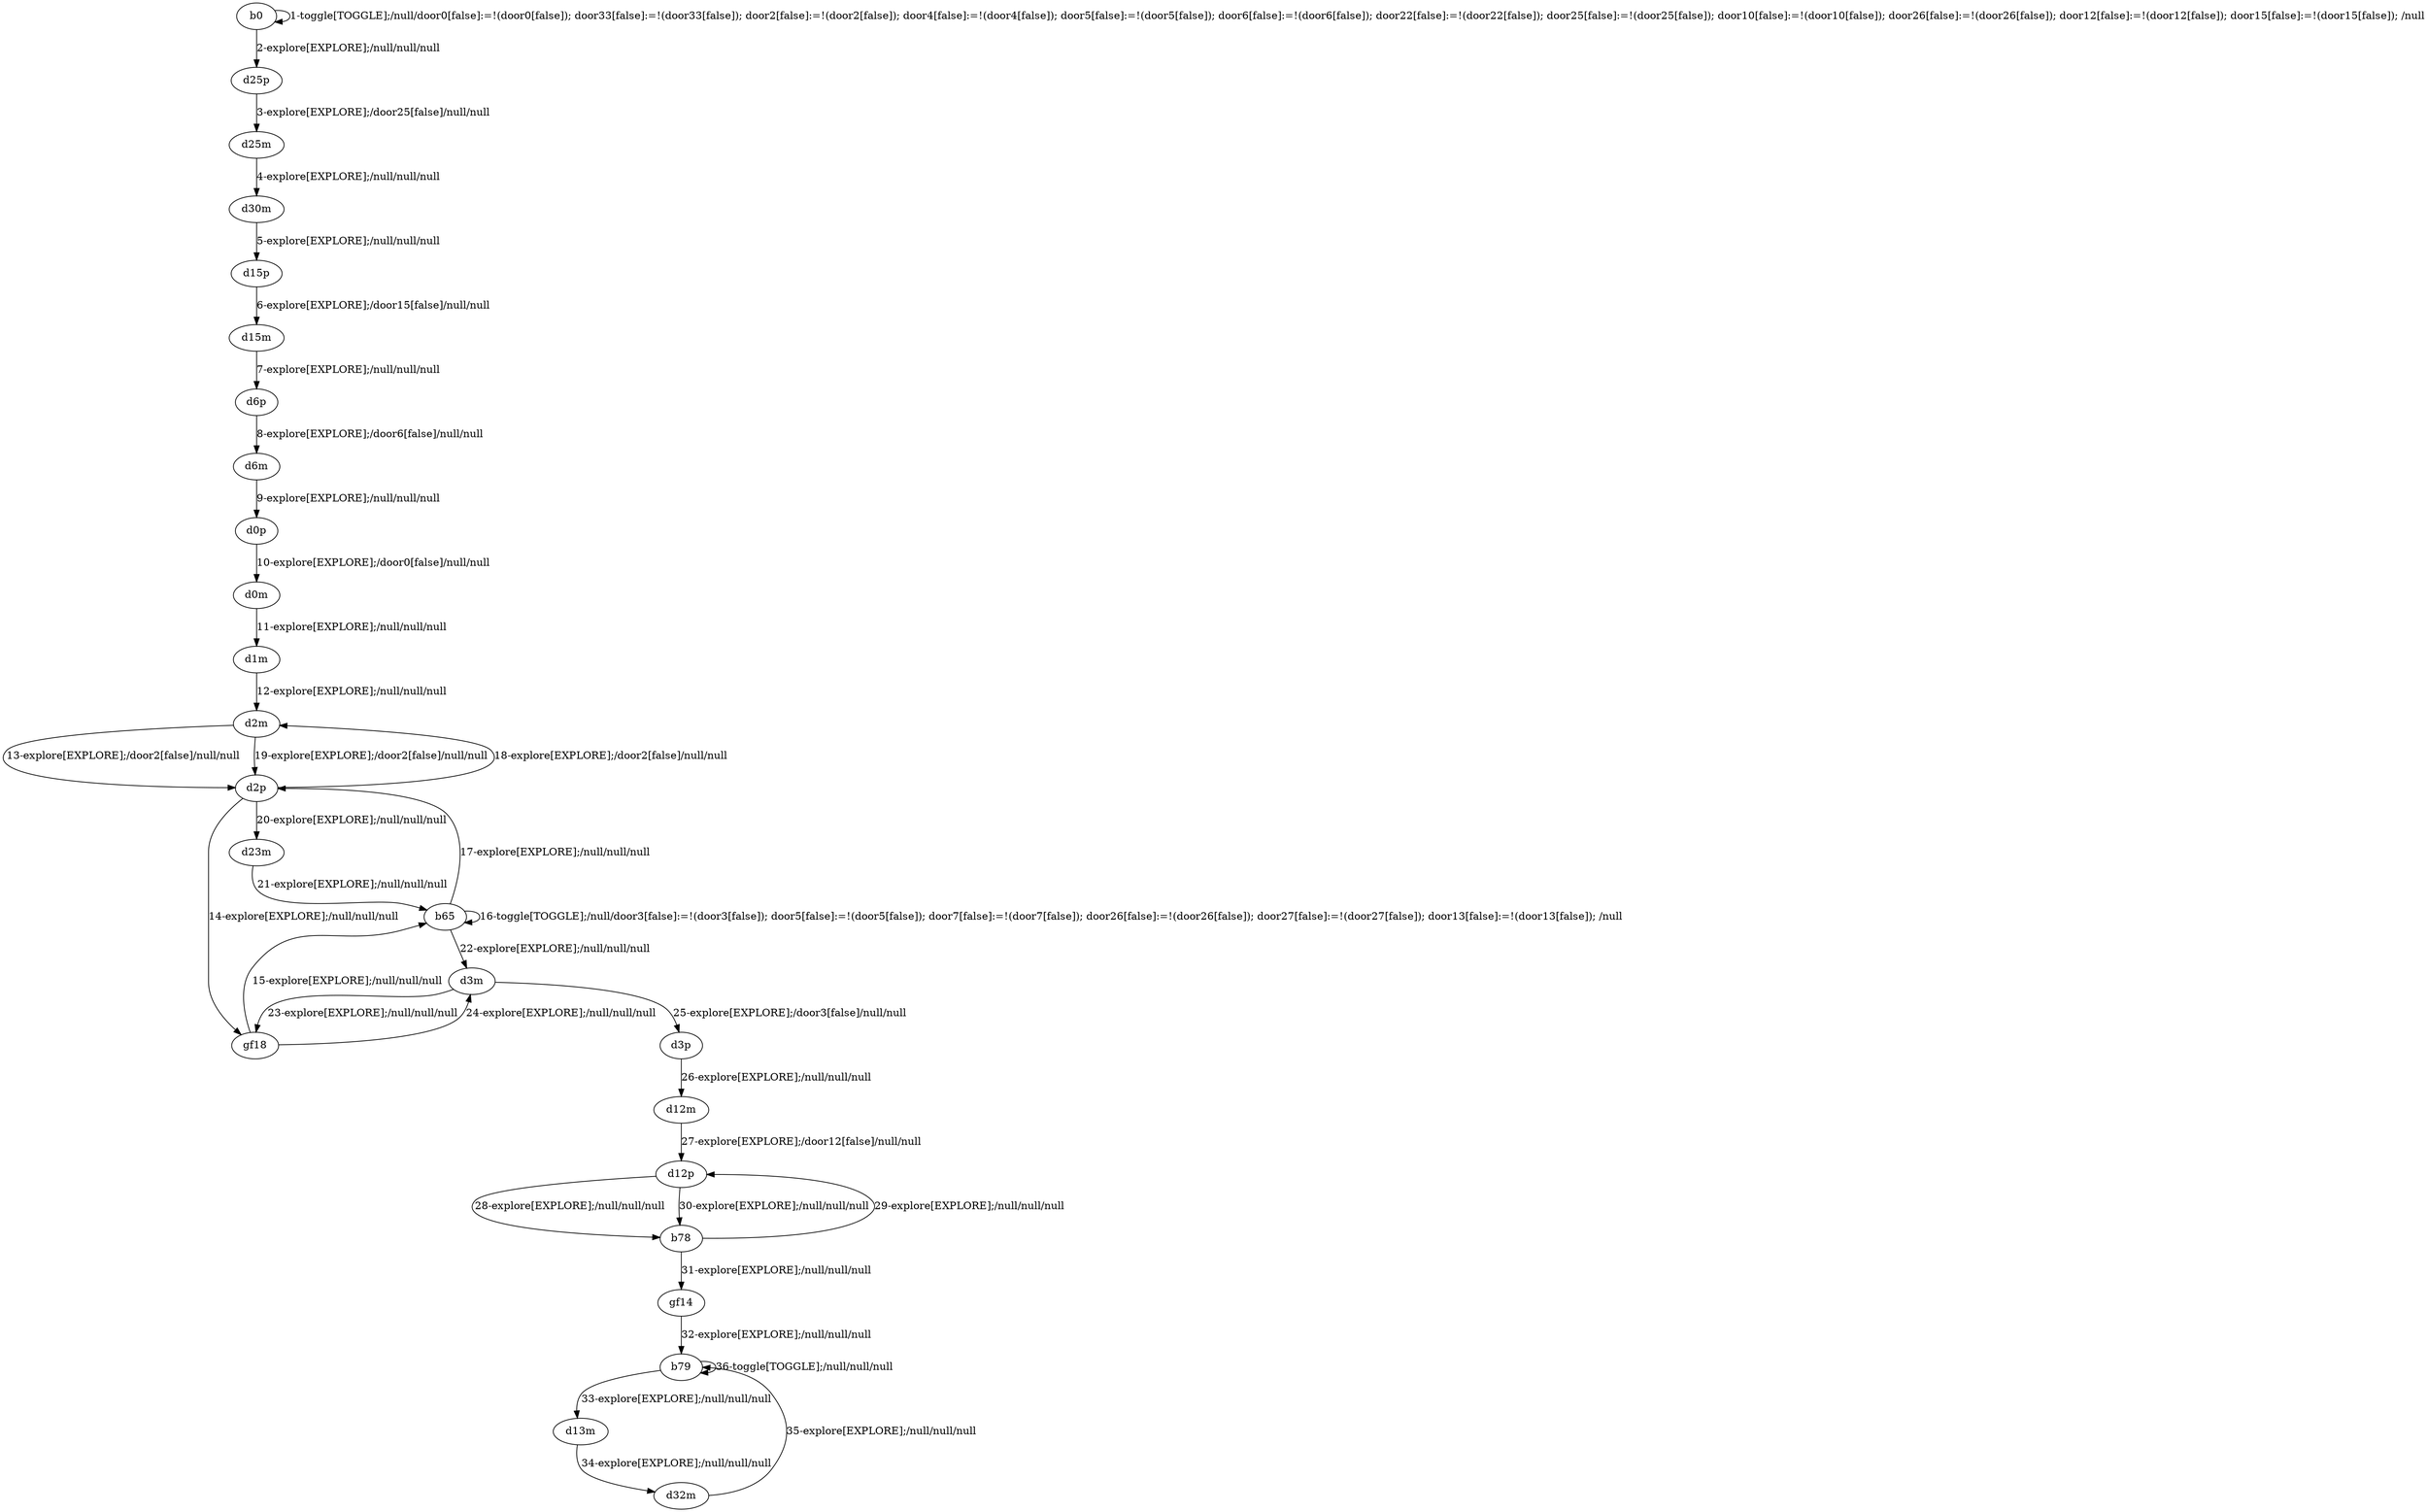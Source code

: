 # Total number of goals covered by this test: 2
# b79 --> b79
# d32m --> b79

digraph g {
"b0" -> "b0" [label = "1-toggle[TOGGLE];/null/door0[false]:=!(door0[false]); door33[false]:=!(door33[false]); door2[false]:=!(door2[false]); door4[false]:=!(door4[false]); door5[false]:=!(door5[false]); door6[false]:=!(door6[false]); door22[false]:=!(door22[false]); door25[false]:=!(door25[false]); door10[false]:=!(door10[false]); door26[false]:=!(door26[false]); door12[false]:=!(door12[false]); door15[false]:=!(door15[false]); /null"];
"b0" -> "d25p" [label = "2-explore[EXPLORE];/null/null/null"];
"d25p" -> "d25m" [label = "3-explore[EXPLORE];/door25[false]/null/null"];
"d25m" -> "d30m" [label = "4-explore[EXPLORE];/null/null/null"];
"d30m" -> "d15p" [label = "5-explore[EXPLORE];/null/null/null"];
"d15p" -> "d15m" [label = "6-explore[EXPLORE];/door15[false]/null/null"];
"d15m" -> "d6p" [label = "7-explore[EXPLORE];/null/null/null"];
"d6p" -> "d6m" [label = "8-explore[EXPLORE];/door6[false]/null/null"];
"d6m" -> "d0p" [label = "9-explore[EXPLORE];/null/null/null"];
"d0p" -> "d0m" [label = "10-explore[EXPLORE];/door0[false]/null/null"];
"d0m" -> "d1m" [label = "11-explore[EXPLORE];/null/null/null"];
"d1m" -> "d2m" [label = "12-explore[EXPLORE];/null/null/null"];
"d2m" -> "d2p" [label = "13-explore[EXPLORE];/door2[false]/null/null"];
"d2p" -> "gf18" [label = "14-explore[EXPLORE];/null/null/null"];
"gf18" -> "b65" [label = "15-explore[EXPLORE];/null/null/null"];
"b65" -> "b65" [label = "16-toggle[TOGGLE];/null/door3[false]:=!(door3[false]); door5[false]:=!(door5[false]); door7[false]:=!(door7[false]); door26[false]:=!(door26[false]); door27[false]:=!(door27[false]); door13[false]:=!(door13[false]); /null"];
"b65" -> "d2p" [label = "17-explore[EXPLORE];/null/null/null"];
"d2p" -> "d2m" [label = "18-explore[EXPLORE];/door2[false]/null/null"];
"d2m" -> "d2p" [label = "19-explore[EXPLORE];/door2[false]/null/null"];
"d2p" -> "d23m" [label = "20-explore[EXPLORE];/null/null/null"];
"d23m" -> "b65" [label = "21-explore[EXPLORE];/null/null/null"];
"b65" -> "d3m" [label = "22-explore[EXPLORE];/null/null/null"];
"d3m" -> "gf18" [label = "23-explore[EXPLORE];/null/null/null"];
"gf18" -> "d3m" [label = "24-explore[EXPLORE];/null/null/null"];
"d3m" -> "d3p" [label = "25-explore[EXPLORE];/door3[false]/null/null"];
"d3p" -> "d12m" [label = "26-explore[EXPLORE];/null/null/null"];
"d12m" -> "d12p" [label = "27-explore[EXPLORE];/door12[false]/null/null"];
"d12p" -> "b78" [label = "28-explore[EXPLORE];/null/null/null"];
"b78" -> "d12p" [label = "29-explore[EXPLORE];/null/null/null"];
"d12p" -> "b78" [label = "30-explore[EXPLORE];/null/null/null"];
"b78" -> "gf14" [label = "31-explore[EXPLORE];/null/null/null"];
"gf14" -> "b79" [label = "32-explore[EXPLORE];/null/null/null"];
"b79" -> "d13m" [label = "33-explore[EXPLORE];/null/null/null"];
"d13m" -> "d32m" [label = "34-explore[EXPLORE];/null/null/null"];
"d32m" -> "b79" [label = "35-explore[EXPLORE];/null/null/null"];
"b79" -> "b79" [label = "36-toggle[TOGGLE];/null/null/null"];
}